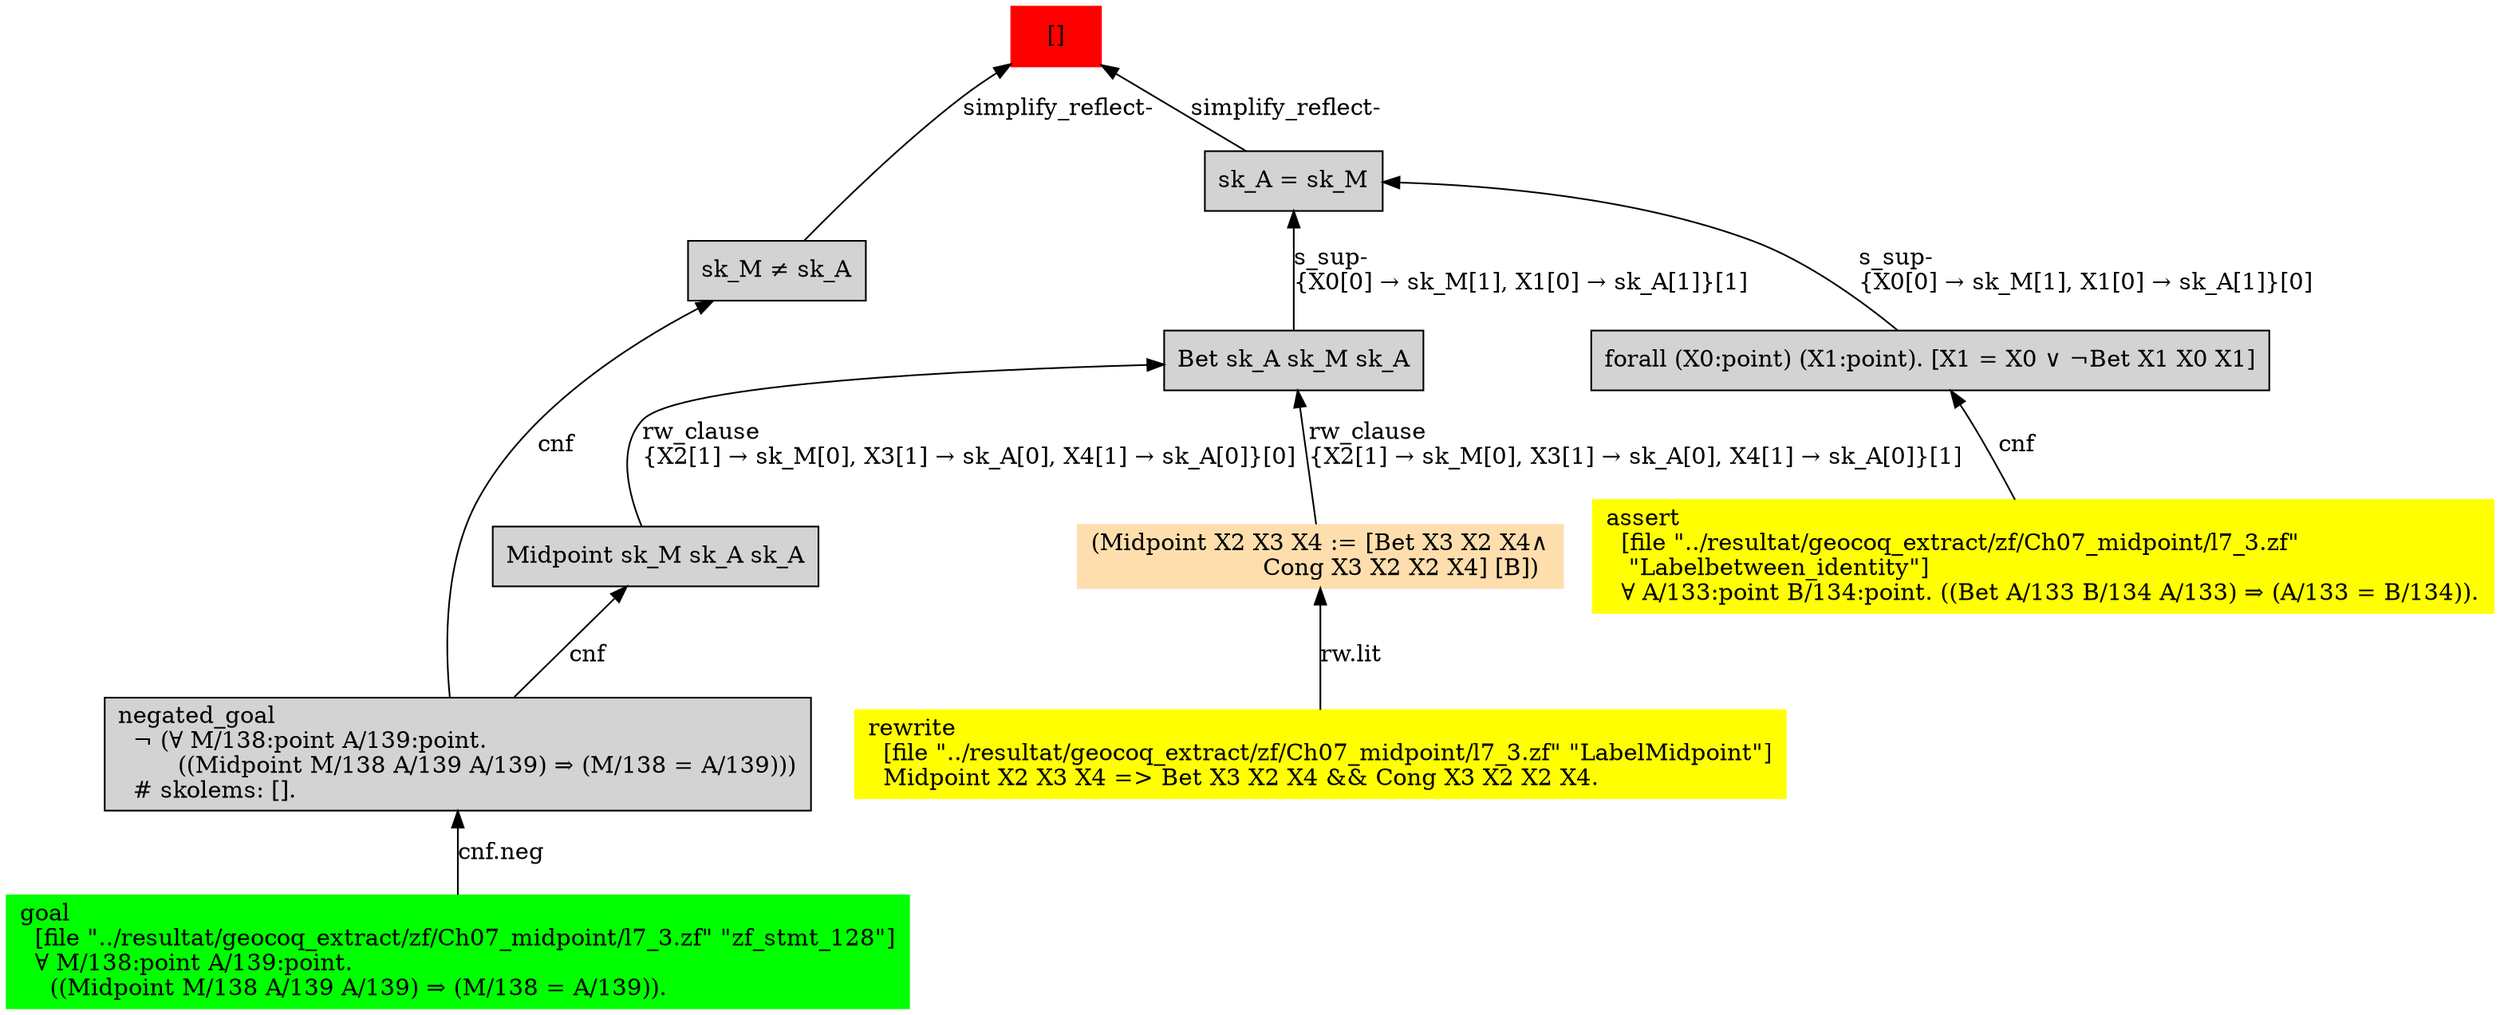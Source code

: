 digraph "unsat_graph" {
  vertex_0 [color=red, label="[]", shape=box, style=filled];
  vertex_0 -> vertex_1 [label="simplify_reflect-", dir="back"];
  vertex_1 [shape=box, label="sk_M ≠ sk_A\l", style=filled];
  vertex_1 -> vertex_2 [label="cnf", dir="back"];
  vertex_2 [shape=box, label="negated_goal\l  ¬ (∀ M/138:point A/139:point.\l        ((Midpoint M/138 A/139 A/139) ⇒ (M/138 = A/139)))\l  # skolems: [].\l", style=filled];
  vertex_2 -> vertex_3 [label="cnf.neg", dir="back"];
  vertex_3 [color=green, shape=box, label="goal\l  [file \"../resultat/geocoq_extract/zf/Ch07_midpoint/l7_3.zf\" \"zf_stmt_128\"]\l  ∀ M/138:point A/139:point.\l    ((Midpoint M/138 A/139 A/139) ⇒ (M/138 = A/139)).\l", style=filled];
  vertex_0 -> vertex_4 [label="simplify_reflect-", dir="back"];
  vertex_4 [shape=box, label="sk_A = sk_M\l", style=filled];
  vertex_4 -> vertex_5 [label="s_sup-\l\{X0[0] → sk_M[1], X1[0] → sk_A[1]\}[0]\l", dir="back"];
  vertex_5 [shape=box, label="forall (X0:point) (X1:point). [X1 = X0 ∨ ¬Bet X1 X0 X1]\l", style=filled];
  vertex_5 -> vertex_6 [label="cnf", dir="back"];
  vertex_6 [color=yellow, shape=box, label="assert\l  [file \"../resultat/geocoq_extract/zf/Ch07_midpoint/l7_3.zf\" \l   \"Labelbetween_identity\"]\l  ∀ A/133:point B/134:point. ((Bet A/133 B/134 A/133) ⇒ (A/133 = B/134)).\l", style=filled];
  vertex_4 -> vertex_7 [label="s_sup-\l\{X0[0] → sk_M[1], X1[0] → sk_A[1]\}[1]\l", dir="back"];
  vertex_7 [shape=box, label="Bet sk_A sk_M sk_A\l", style=filled];
  vertex_7 -> vertex_8 [label="rw_clause\l\{X2[1] → sk_M[0], X3[1] → sk_A[0], X4[1] → sk_A[0]\}[1]\l", dir="back"];
  vertex_8 [color=navajowhite, shape=box, label="(Midpoint X2 X3 X4 := [Bet X3 X2 X4∧\l                       Cong X3 X2 X2 X4] [B])\l", style=filled];
  vertex_8 -> vertex_9 [label="rw.lit", dir="back"];
  vertex_9 [color=yellow, shape=box, label="rewrite\l  [file \"../resultat/geocoq_extract/zf/Ch07_midpoint/l7_3.zf\" \"LabelMidpoint\"]\l  Midpoint X2 X3 X4 =\> Bet X3 X2 X4 && Cong X3 X2 X2 X4.\l", style=filled];
  vertex_7 -> vertex_10 [label="rw_clause\l\{X2[1] → sk_M[0], X3[1] → sk_A[0], X4[1] → sk_A[0]\}[0]\l", dir="back"];
  vertex_10 [shape=box, label="Midpoint sk_M sk_A sk_A\l", style=filled];
  vertex_10 -> vertex_2 [label="cnf", dir="back"];
  }


